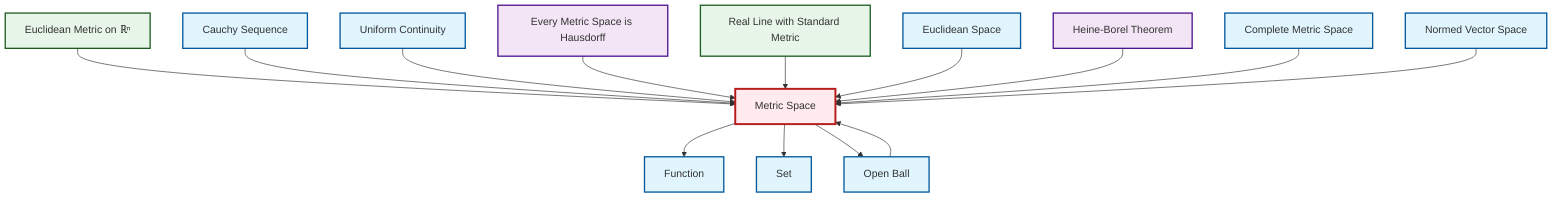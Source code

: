 graph TD
    classDef definition fill:#e1f5fe,stroke:#01579b,stroke-width:2px
    classDef theorem fill:#f3e5f5,stroke:#4a148c,stroke-width:2px
    classDef axiom fill:#fff3e0,stroke:#e65100,stroke-width:2px
    classDef example fill:#e8f5e9,stroke:#1b5e20,stroke-width:2px
    classDef current fill:#ffebee,stroke:#b71c1c,stroke-width:3px
    thm-metric-hausdorff["Every Metric Space is Hausdorff"]:::theorem
    def-metric-space["Metric Space"]:::definition
    def-set["Set"]:::definition
    def-uniform-continuity["Uniform Continuity"]:::definition
    def-complete-metric-space["Complete Metric Space"]:::definition
    def-function["Function"]:::definition
    def-open-ball["Open Ball"]:::definition
    ex-real-line-metric["Real Line with Standard Metric"]:::example
    def-euclidean-space["Euclidean Space"]:::definition
    def-normed-vector-space["Normed Vector Space"]:::definition
    thm-heine-borel["Heine-Borel Theorem"]:::theorem
    def-cauchy-sequence["Cauchy Sequence"]:::definition
    ex-euclidean-metric["Euclidean Metric on ℝⁿ"]:::example
    ex-euclidean-metric --> def-metric-space
    def-metric-space --> def-function
    def-cauchy-sequence --> def-metric-space
    def-metric-space --> def-set
    def-uniform-continuity --> def-metric-space
    thm-metric-hausdorff --> def-metric-space
    ex-real-line-metric --> def-metric-space
    def-euclidean-space --> def-metric-space
    thm-heine-borel --> def-metric-space
    def-complete-metric-space --> def-metric-space
    def-open-ball --> def-metric-space
    def-metric-space --> def-open-ball
    def-normed-vector-space --> def-metric-space
    class def-metric-space current